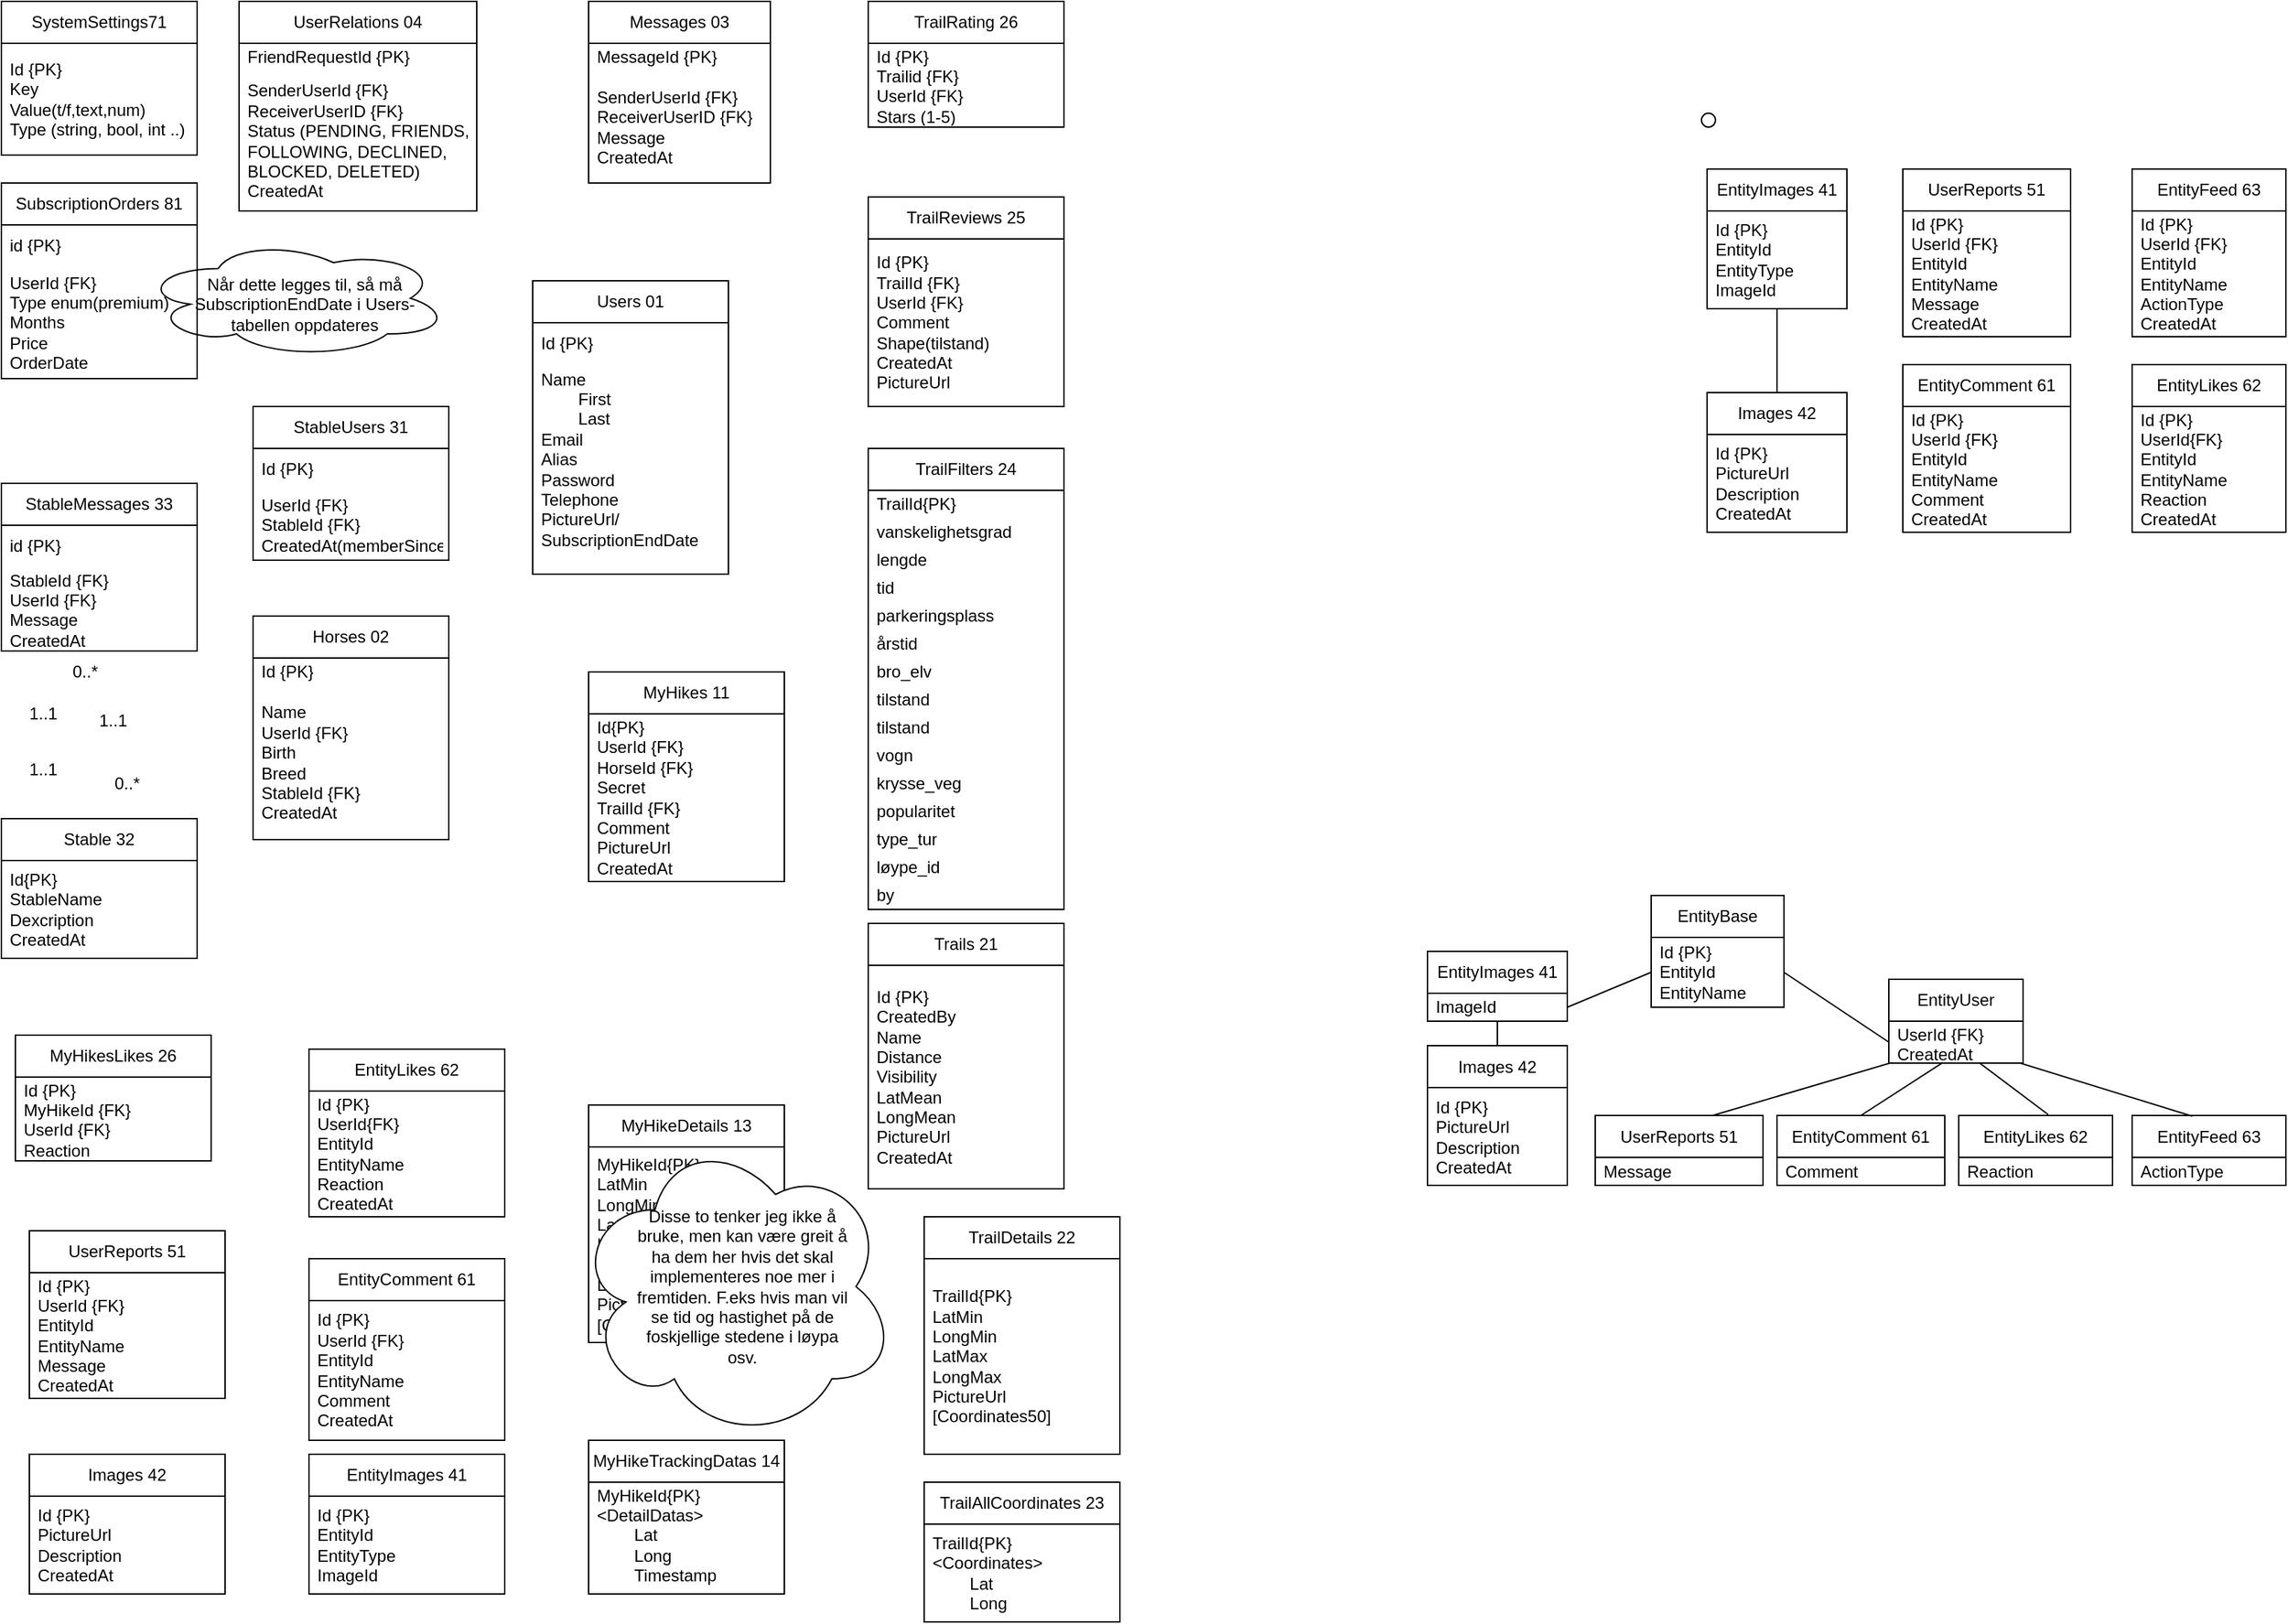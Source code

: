 <mxfile version="26.0.16">
  <diagram name="Page-1" id="IOWVgG1AvCVQDRDtN9gQ">
    <mxGraphModel dx="1434" dy="746" grid="1" gridSize="10" guides="1" tooltips="1" connect="1" arrows="1" fold="1" page="1" pageScale="1" pageWidth="827" pageHeight="1169" math="0" shadow="0">
      <root>
        <mxCell id="0" />
        <mxCell id="1" parent="0" />
        <mxCell id="gPTDMWWFhpVJp35PD3i--1" value="Users 01" style="swimlane;fontStyle=0;childLayout=stackLayout;horizontal=1;startSize=30;horizontalStack=0;resizeParent=1;resizeParentMax=0;resizeLast=0;collapsible=1;marginBottom=0;whiteSpace=wrap;html=1;" parent="1" vertex="1">
          <mxGeometry x="400" y="200" width="140" height="210" as="geometry">
            <mxRectangle x="340" y="230" width="80" height="30" as="alternateBounds" />
          </mxGeometry>
        </mxCell>
        <mxCell id="gPTDMWWFhpVJp35PD3i--2" value="Id {PK}" style="text;strokeColor=none;fillColor=none;align=left;verticalAlign=middle;spacingLeft=4;spacingRight=4;overflow=hidden;points=[[0,0.5],[1,0.5]];portConstraint=eastwest;rotatable=0;whiteSpace=wrap;html=1;" parent="gPTDMWWFhpVJp35PD3i--1" vertex="1">
          <mxGeometry y="30" width="140" height="30" as="geometry" />
        </mxCell>
        <mxCell id="gPTDMWWFhpVJp35PD3i--3" value="Name&amp;nbsp;&lt;div&gt;&lt;span style=&quot;white-space: pre;&quot;&gt;&#x9;&lt;/span&gt;First&lt;br&gt;&lt;/div&gt;&lt;div&gt;&lt;span style=&quot;white-space: pre;&quot;&gt;&#x9;&lt;/span&gt;Last&lt;/div&gt;&lt;div&gt;&lt;span style=&quot;background-color: transparent; color: light-dark(rgb(0, 0, 0), rgb(255, 255, 255));&quot;&gt;Email&lt;/span&gt;&lt;/div&gt;&lt;div&gt;&lt;span style=&quot;background-color: transparent; color: light-dark(rgb(0, 0, 0), rgb(255, 255, 255));&quot;&gt;Alias&lt;/span&gt;&lt;/div&gt;&lt;div&gt;Password&lt;br&gt;&lt;div&gt;Telephone&lt;/div&gt;&lt;div&gt;&lt;span style=&quot;background-color: transparent; color: light-dark(rgb(0, 0, 0), rgb(255, 255, 255));&quot;&gt;PictureUrl/&lt;/span&gt;&lt;/div&gt;&lt;div&gt;SubscriptionEndDate&lt;/div&gt;&lt;/div&gt;&lt;div&gt;&lt;br&gt;&lt;/div&gt;" style="text;strokeColor=none;fillColor=none;align=left;verticalAlign=middle;spacingLeft=4;spacingRight=4;overflow=hidden;points=[[0,0.5],[1,0.5]];portConstraint=eastwest;rotatable=0;whiteSpace=wrap;html=1;" parent="gPTDMWWFhpVJp35PD3i--1" vertex="1">
          <mxGeometry y="60" width="140" height="150" as="geometry" />
        </mxCell>
        <mxCell id="gPTDMWWFhpVJp35PD3i--15" value="Trails 21" style="swimlane;fontStyle=0;childLayout=stackLayout;horizontal=1;startSize=30;horizontalStack=0;resizeParent=1;resizeParentMax=0;resizeLast=0;collapsible=1;marginBottom=0;whiteSpace=wrap;html=1;" parent="1" vertex="1">
          <mxGeometry x="640" y="660" width="140" height="190" as="geometry">
            <mxRectangle x="340" y="230" width="80" height="30" as="alternateBounds" />
          </mxGeometry>
        </mxCell>
        <mxCell id="gPTDMWWFhpVJp35PD3i--16" value="Id {PK}&lt;div&gt;CreatedBy&lt;br&gt;&lt;div&gt;Name&lt;/div&gt;&lt;div&gt;Distance&lt;/div&gt;&lt;div&gt;Visibility&lt;/div&gt;&lt;div&gt;LatMean&lt;/div&gt;&lt;div&gt;LongMean&lt;/div&gt;&lt;div&gt;PictureUrl&lt;/div&gt;&lt;div&gt;&lt;span style=&quot;background-color: transparent; color: light-dark(rgb(0, 0, 0), rgb(255, 255, 255));&quot;&gt;CreatedAt&lt;/span&gt;&lt;/div&gt;&lt;/div&gt;" style="text;strokeColor=none;fillColor=none;align=left;verticalAlign=middle;spacingLeft=4;spacingRight=4;overflow=hidden;points=[[0,0.5],[1,0.5]];portConstraint=eastwest;rotatable=0;whiteSpace=wrap;html=1;" parent="gPTDMWWFhpVJp35PD3i--15" vertex="1">
          <mxGeometry y="30" width="140" height="160" as="geometry" />
        </mxCell>
        <mxCell id="gPTDMWWFhpVJp35PD3i--19" value="Horses 02" style="swimlane;fontStyle=0;childLayout=stackLayout;horizontal=1;startSize=30;horizontalStack=0;resizeParent=1;resizeParentMax=0;resizeLast=0;collapsible=1;marginBottom=0;whiteSpace=wrap;html=1;" parent="1" vertex="1">
          <mxGeometry x="200" y="440" width="140" height="160" as="geometry">
            <mxRectangle x="340" y="230" width="80" height="30" as="alternateBounds" />
          </mxGeometry>
        </mxCell>
        <mxCell id="gPTDMWWFhpVJp35PD3i--20" value="Id {PK}" style="text;strokeColor=none;fillColor=none;align=left;verticalAlign=middle;spacingLeft=4;spacingRight=4;overflow=hidden;points=[[0,0.5],[1,0.5]];portConstraint=eastwest;rotatable=0;whiteSpace=wrap;html=1;" parent="gPTDMWWFhpVJp35PD3i--19" vertex="1">
          <mxGeometry y="30" width="140" height="20" as="geometry" />
        </mxCell>
        <mxCell id="gPTDMWWFhpVJp35PD3i--21" value="Name&lt;div&gt;UserId {FK}&lt;/div&gt;&lt;div&gt;Birth&lt;/div&gt;&lt;div&gt;Breed&lt;/div&gt;&lt;div&gt;StableId {FK}&lt;/div&gt;&lt;div&gt;&lt;span style=&quot;background-color: transparent; color: light-dark(rgb(0, 0, 0), rgb(255, 255, 255));&quot;&gt;CreatedAt&lt;/span&gt;&lt;/div&gt;" style="text;strokeColor=none;fillColor=none;align=left;verticalAlign=middle;spacingLeft=4;spacingRight=4;overflow=hidden;points=[[0,0.5],[1,0.5]];portConstraint=eastwest;rotatable=0;whiteSpace=wrap;html=1;" parent="gPTDMWWFhpVJp35PD3i--19" vertex="1">
          <mxGeometry y="50" width="140" height="110" as="geometry" />
        </mxCell>
        <mxCell id="gPTDMWWFhpVJp35PD3i--23" value="MyHikes 11" style="swimlane;fontStyle=0;childLayout=stackLayout;horizontal=1;startSize=30;horizontalStack=0;resizeParent=1;resizeParentMax=0;resizeLast=0;collapsible=1;marginBottom=0;whiteSpace=wrap;html=1;" parent="1" vertex="1">
          <mxGeometry x="440" y="480" width="140" height="150" as="geometry">
            <mxRectangle x="340" y="230" width="80" height="30" as="alternateBounds" />
          </mxGeometry>
        </mxCell>
        <mxCell id="gPTDMWWFhpVJp35PD3i--24" value="Id{PK}&lt;div&gt;&lt;span style=&quot;background-color: transparent; color: light-dark(rgb(0, 0, 0), rgb(255, 255, 255));&quot;&gt;UserId&lt;/span&gt;&lt;span style=&quot;background-color: transparent; color: light-dark(rgb(0, 0, 0), rgb(255, 255, 255));&quot;&gt;&amp;nbsp;{FK}&lt;/span&gt;&lt;/div&gt;&lt;div&gt;&lt;div&gt;&lt;div&gt;&lt;span style=&quot;background-color: transparent; color: light-dark(rgb(0, 0, 0), rgb(255, 255, 255));&quot;&gt;HorseId {FK}&lt;/span&gt;&lt;/div&gt;&lt;div&gt;Secret&lt;/div&gt;&lt;/div&gt;&lt;div&gt;TrailId {FK}&lt;/div&gt;&lt;/div&gt;&lt;div&gt;Comment&lt;/div&gt;&lt;div&gt;PictureUrl&lt;/div&gt;&lt;div&gt;CreatedAt&lt;/div&gt;" style="text;strokeColor=none;fillColor=none;align=left;verticalAlign=middle;spacingLeft=4;spacingRight=4;overflow=hidden;points=[[0,0.5],[1,0.5]];portConstraint=eastwest;rotatable=0;whiteSpace=wrap;html=1;" parent="gPTDMWWFhpVJp35PD3i--23" vertex="1">
          <mxGeometry y="30" width="140" height="120" as="geometry" />
        </mxCell>
        <mxCell id="gPTDMWWFhpVJp35PD3i--27" value="MyHikeDetails 13" style="swimlane;fontStyle=0;childLayout=stackLayout;horizontal=1;startSize=30;horizontalStack=0;resizeParent=1;resizeParentMax=0;resizeLast=0;collapsible=1;marginBottom=0;whiteSpace=wrap;html=1;" parent="1" vertex="1">
          <mxGeometry x="440" y="790" width="140" height="170" as="geometry">
            <mxRectangle x="340" y="230" width="80" height="30" as="alternateBounds" />
          </mxGeometry>
        </mxCell>
        <mxCell id="gPTDMWWFhpVJp35PD3i--28" value="MyHikeId{PK}&lt;div&gt;&lt;div&gt;&lt;span style=&quot;background-color: transparent; color: light-dark(rgb(0, 0, 0), rgb(255, 255, 255));&quot;&gt;LatMin&lt;/span&gt;&lt;/div&gt;&lt;div&gt;LongMin&lt;/div&gt;&lt;div&gt;LatMax&lt;/div&gt;&lt;div&gt;LongMax&lt;/div&gt;&lt;div&gt;LatMean&lt;/div&gt;&lt;div&gt;LongMean&lt;/div&gt;&lt;div&gt;PictureUrl&lt;/div&gt;&lt;/div&gt;&lt;div&gt;&lt;span style=&quot;background-color: transparent; color: light-dark(rgb(0, 0, 0), rgb(255, 255, 255));&quot;&gt;[Coordinates50]&lt;/span&gt;&lt;/div&gt;" style="text;strokeColor=none;fillColor=none;align=left;verticalAlign=middle;spacingLeft=4;spacingRight=4;overflow=hidden;points=[[0,0.5],[1,0.5]];portConstraint=eastwest;rotatable=0;whiteSpace=wrap;html=1;" parent="gPTDMWWFhpVJp35PD3i--27" vertex="1">
          <mxGeometry y="30" width="140" height="140" as="geometry" />
        </mxCell>
        <mxCell id="gPTDMWWFhpVJp35PD3i--32" value="TrailFilters 24" style="swimlane;fontStyle=0;childLayout=stackLayout;horizontal=1;startSize=30;horizontalStack=0;resizeParent=1;resizeParentMax=0;resizeLast=0;collapsible=1;marginBottom=0;whiteSpace=wrap;html=1;" parent="1" vertex="1">
          <mxGeometry x="640" y="320" width="140" height="330" as="geometry">
            <mxRectangle x="340" y="230" width="80" height="30" as="alternateBounds" />
          </mxGeometry>
        </mxCell>
        <mxCell id="gPTDMWWFhpVJp35PD3i--33" value="TrailId{PK}" style="text;strokeColor=none;fillColor=none;align=left;verticalAlign=middle;spacingLeft=4;spacingRight=4;overflow=hidden;points=[[0,0.5],[1,0.5]];portConstraint=eastwest;rotatable=0;whiteSpace=wrap;html=1;" parent="gPTDMWWFhpVJp35PD3i--32" vertex="1">
          <mxGeometry y="30" width="140" height="20" as="geometry" />
        </mxCell>
        <mxCell id="gPTDMWWFhpVJp35PD3i--34" value="&lt;div&gt;vanskelighetsgrad&lt;/div&gt;" style="text;strokeColor=none;fillColor=none;align=left;verticalAlign=middle;spacingLeft=4;spacingRight=4;overflow=hidden;points=[[0,0.5],[1,0.5]];portConstraint=eastwest;rotatable=0;whiteSpace=wrap;html=1;" parent="gPTDMWWFhpVJp35PD3i--32" vertex="1">
          <mxGeometry y="50" width="140" height="20" as="geometry" />
        </mxCell>
        <mxCell id="gPTDMWWFhpVJp35PD3i--35" value="lengde" style="text;strokeColor=none;fillColor=none;align=left;verticalAlign=middle;spacingLeft=4;spacingRight=4;overflow=hidden;points=[[0,0.5],[1,0.5]];portConstraint=eastwest;rotatable=0;whiteSpace=wrap;html=1;" parent="gPTDMWWFhpVJp35PD3i--32" vertex="1">
          <mxGeometry y="70" width="140" height="20" as="geometry" />
        </mxCell>
        <mxCell id="gPTDMWWFhpVJp35PD3i--36" value="tid" style="text;strokeColor=none;fillColor=none;align=left;verticalAlign=middle;spacingLeft=4;spacingRight=4;overflow=hidden;points=[[0,0.5],[1,0.5]];portConstraint=eastwest;rotatable=0;whiteSpace=wrap;html=1;spacing=2;" parent="gPTDMWWFhpVJp35PD3i--32" vertex="1">
          <mxGeometry y="90" width="140" height="20" as="geometry" />
        </mxCell>
        <mxCell id="gPTDMWWFhpVJp35PD3i--38" value="parkeringsplass" style="text;strokeColor=none;fillColor=none;align=left;verticalAlign=middle;spacingLeft=4;spacingRight=4;overflow=hidden;points=[[0,0.5],[1,0.5]];portConstraint=eastwest;rotatable=0;whiteSpace=wrap;html=1;" parent="gPTDMWWFhpVJp35PD3i--32" vertex="1">
          <mxGeometry y="110" width="140" height="20" as="geometry" />
        </mxCell>
        <mxCell id="gPTDMWWFhpVJp35PD3i--37" value="årstid" style="text;strokeColor=none;fillColor=none;align=left;verticalAlign=middle;spacingLeft=4;spacingRight=4;overflow=hidden;points=[[0,0.5],[1,0.5]];portConstraint=eastwest;rotatable=0;whiteSpace=wrap;html=1;" parent="gPTDMWWFhpVJp35PD3i--32" vertex="1">
          <mxGeometry y="130" width="140" height="20" as="geometry" />
        </mxCell>
        <mxCell id="gPTDMWWFhpVJp35PD3i--39" value="bro_elv" style="text;strokeColor=none;fillColor=none;align=left;verticalAlign=middle;spacingLeft=4;spacingRight=4;overflow=hidden;points=[[0,0.5],[1,0.5]];portConstraint=eastwest;rotatable=0;whiteSpace=wrap;html=1;" parent="gPTDMWWFhpVJp35PD3i--32" vertex="1">
          <mxGeometry y="150" width="140" height="20" as="geometry" />
        </mxCell>
        <mxCell id="gPTDMWWFhpVJp35PD3i--41" value="tilstand" style="text;strokeColor=none;fillColor=none;align=left;verticalAlign=middle;spacingLeft=4;spacingRight=4;overflow=hidden;points=[[0,0.5],[1,0.5]];portConstraint=eastwest;rotatable=0;whiteSpace=wrap;html=1;" parent="gPTDMWWFhpVJp35PD3i--32" vertex="1">
          <mxGeometry y="170" width="140" height="20" as="geometry" />
        </mxCell>
        <mxCell id="hElZWvbF5yVbftuVCg__-20" value="tilstand" style="text;strokeColor=none;fillColor=none;align=left;verticalAlign=middle;spacingLeft=4;spacingRight=4;overflow=hidden;points=[[0,0.5],[1,0.5]];portConstraint=eastwest;rotatable=0;whiteSpace=wrap;html=1;" parent="gPTDMWWFhpVJp35PD3i--32" vertex="1">
          <mxGeometry y="190" width="140" height="20" as="geometry" />
        </mxCell>
        <mxCell id="gPTDMWWFhpVJp35PD3i--40" value="vogn" style="text;strokeColor=none;fillColor=none;align=left;verticalAlign=middle;spacingLeft=4;spacingRight=4;overflow=hidden;points=[[0,0.5],[1,0.5]];portConstraint=eastwest;rotatable=0;whiteSpace=wrap;html=1;" parent="gPTDMWWFhpVJp35PD3i--32" vertex="1">
          <mxGeometry y="210" width="140" height="20" as="geometry" />
        </mxCell>
        <mxCell id="gPTDMWWFhpVJp35PD3i--42" value="krysse_veg" style="text;strokeColor=none;fillColor=none;align=left;verticalAlign=middle;spacingLeft=4;spacingRight=4;overflow=hidden;points=[[0,0.5],[1,0.5]];portConstraint=eastwest;rotatable=0;whiteSpace=wrap;html=1;" parent="gPTDMWWFhpVJp35PD3i--32" vertex="1">
          <mxGeometry y="230" width="140" height="20" as="geometry" />
        </mxCell>
        <mxCell id="gPTDMWWFhpVJp35PD3i--43" value="popularitet" style="text;strokeColor=none;fillColor=none;align=left;verticalAlign=middle;spacingLeft=4;spacingRight=4;overflow=hidden;points=[[0,0.5],[1,0.5]];portConstraint=eastwest;rotatable=0;whiteSpace=wrap;html=1;" parent="gPTDMWWFhpVJp35PD3i--32" vertex="1">
          <mxGeometry y="250" width="140" height="20" as="geometry" />
        </mxCell>
        <mxCell id="gPTDMWWFhpVJp35PD3i--44" value="type_tur" style="text;strokeColor=none;fillColor=none;align=left;verticalAlign=middle;spacingLeft=4;spacingRight=4;overflow=hidden;points=[[0,0.5],[1,0.5]];portConstraint=eastwest;rotatable=0;whiteSpace=wrap;html=1;" parent="gPTDMWWFhpVJp35PD3i--32" vertex="1">
          <mxGeometry y="270" width="140" height="20" as="geometry" />
        </mxCell>
        <mxCell id="gPTDMWWFhpVJp35PD3i--45" value="løype_id" style="text;strokeColor=none;fillColor=none;align=left;verticalAlign=middle;spacingLeft=4;spacingRight=4;overflow=hidden;points=[[0,0.5],[1,0.5]];portConstraint=eastwest;rotatable=0;whiteSpace=wrap;html=1;" parent="gPTDMWWFhpVJp35PD3i--32" vertex="1">
          <mxGeometry y="290" width="140" height="20" as="geometry" />
        </mxCell>
        <mxCell id="Cq1243xVbdInXSoNI2YS-1" value="by" style="text;strokeColor=none;fillColor=none;align=left;verticalAlign=middle;spacingLeft=4;spacingRight=4;overflow=hidden;points=[[0,0.5],[1,0.5]];portConstraint=eastwest;rotatable=0;whiteSpace=wrap;html=1;" parent="gPTDMWWFhpVJp35PD3i--32" vertex="1">
          <mxGeometry y="310" width="140" height="20" as="geometry" />
        </mxCell>
        <mxCell id="gPTDMWWFhpVJp35PD3i--46" value="TrailReviews 25" style="swimlane;fontStyle=0;childLayout=stackLayout;horizontal=1;startSize=30;horizontalStack=0;resizeParent=1;resizeParentMax=0;resizeLast=0;collapsible=1;marginBottom=0;whiteSpace=wrap;html=1;" parent="1" vertex="1">
          <mxGeometry x="640" y="140" width="140" height="150" as="geometry">
            <mxRectangle x="340" y="230" width="80" height="30" as="alternateBounds" />
          </mxGeometry>
        </mxCell>
        <mxCell id="gPTDMWWFhpVJp35PD3i--47" value="Id {PK}&lt;div&gt;TrailId {FK}&lt;/div&gt;&lt;div&gt;UserId {FK}&lt;/div&gt;&lt;div&gt;Comment&lt;/div&gt;&lt;div&gt;Shape(tilstand)&lt;/div&gt;&lt;div&gt;CreatedAt&lt;/div&gt;&lt;div&gt;PictureUrl&lt;/div&gt;" style="text;strokeColor=none;fillColor=none;align=left;verticalAlign=middle;spacingLeft=4;spacingRight=4;overflow=hidden;points=[[0,0.5],[1,0.5]];portConstraint=eastwest;rotatable=0;whiteSpace=wrap;html=1;" parent="gPTDMWWFhpVJp35PD3i--46" vertex="1">
          <mxGeometry y="30" width="140" height="120" as="geometry" />
        </mxCell>
        <mxCell id="gPTDMWWFhpVJp35PD3i--63" value="1..1" style="text;html=1;align=center;verticalAlign=middle;whiteSpace=wrap;rounded=0;" parent="1" vertex="1">
          <mxGeometry x="70" y="505" width="60" height="20" as="geometry" />
        </mxCell>
        <mxCell id="gPTDMWWFhpVJp35PD3i--69" value="0..*" style="text;html=1;align=center;verticalAlign=middle;whiteSpace=wrap;rounded=0;" parent="1" vertex="1">
          <mxGeometry x="80" y="545" width="60" height="30" as="geometry" />
        </mxCell>
        <mxCell id="gPTDMWWFhpVJp35PD3i--78" value="1..1" style="text;html=1;align=center;verticalAlign=middle;whiteSpace=wrap;rounded=0;" parent="1" vertex="1">
          <mxGeometry x="20" y="495" width="60" height="30" as="geometry" />
        </mxCell>
        <mxCell id="gPTDMWWFhpVJp35PD3i--79" value="1..1" style="text;html=1;align=center;verticalAlign=middle;whiteSpace=wrap;rounded=0;" parent="1" vertex="1">
          <mxGeometry x="20" y="535" width="60" height="30" as="geometry" />
        </mxCell>
        <mxCell id="gPTDMWWFhpVJp35PD3i--81" value="0..*" style="text;html=1;align=center;verticalAlign=middle;whiteSpace=wrap;rounded=0;" parent="1" vertex="1">
          <mxGeometry x="50" y="465" width="60" height="30" as="geometry" />
        </mxCell>
        <mxCell id="94qGl3aJbvrJpXkV-3vT-4" value="Messages 03" style="swimlane;fontStyle=0;childLayout=stackLayout;horizontal=1;startSize=30;horizontalStack=0;resizeParent=1;resizeParentMax=0;resizeLast=0;collapsible=1;marginBottom=0;whiteSpace=wrap;html=1;" parent="1" vertex="1">
          <mxGeometry x="440" width="130" height="130" as="geometry">
            <mxRectangle x="340" y="230" width="80" height="30" as="alternateBounds" />
          </mxGeometry>
        </mxCell>
        <mxCell id="94qGl3aJbvrJpXkV-3vT-5" value="MessageId {PK}" style="text;strokeColor=none;fillColor=none;align=left;verticalAlign=middle;spacingLeft=4;spacingRight=4;overflow=hidden;points=[[0,0.5],[1,0.5]];portConstraint=eastwest;rotatable=0;whiteSpace=wrap;html=1;" parent="94qGl3aJbvrJpXkV-3vT-4" vertex="1">
          <mxGeometry y="30" width="130" height="20" as="geometry" />
        </mxCell>
        <mxCell id="94qGl3aJbvrJpXkV-3vT-6" value="SenderUserId {FK}&lt;div&gt;ReceiverUserID {FK}&lt;/div&gt;&lt;div&gt;Message&lt;/div&gt;&lt;div&gt;&lt;span style=&quot;background-color: transparent; color: light-dark(rgb(0, 0, 0), rgb(255, 255, 255));&quot;&gt;CreatedAt&lt;/span&gt;&lt;/div&gt;" style="text;strokeColor=none;fillColor=none;align=left;verticalAlign=middle;spacingLeft=4;spacingRight=4;overflow=hidden;points=[[0,0.5],[1,0.5]];portConstraint=eastwest;rotatable=0;whiteSpace=wrap;html=1;" parent="94qGl3aJbvrJpXkV-3vT-4" vertex="1">
          <mxGeometry y="50" width="130" height="80" as="geometry" />
        </mxCell>
        <mxCell id="94qGl3aJbvrJpXkV-3vT-9" value="UserRelations 04" style="swimlane;fontStyle=0;childLayout=stackLayout;horizontal=1;startSize=30;horizontalStack=0;resizeParent=1;resizeParentMax=0;resizeLast=0;collapsible=1;marginBottom=0;whiteSpace=wrap;html=1;" parent="1" vertex="1">
          <mxGeometry x="190" width="170" height="150" as="geometry">
            <mxRectangle x="340" y="230" width="80" height="30" as="alternateBounds" />
          </mxGeometry>
        </mxCell>
        <mxCell id="94qGl3aJbvrJpXkV-3vT-10" value="FriendRequestId {PK}" style="text;strokeColor=none;fillColor=none;align=left;verticalAlign=middle;spacingLeft=4;spacingRight=4;overflow=hidden;points=[[0,0.5],[1,0.5]];portConstraint=eastwest;rotatable=0;whiteSpace=wrap;html=1;" parent="94qGl3aJbvrJpXkV-3vT-9" vertex="1">
          <mxGeometry y="30" width="170" height="20" as="geometry" />
        </mxCell>
        <mxCell id="94qGl3aJbvrJpXkV-3vT-11" value="SenderUserId {FK}&lt;div&gt;ReceiverUserID {FK}&lt;/div&gt;&lt;div&gt;Status (PENDING, FRIENDS, FOLLOWING, DECLINED, BLOCKED, DELETED)&lt;/div&gt;&lt;div&gt;CreatedAt&lt;/div&gt;" style="text;strokeColor=none;fillColor=none;align=left;verticalAlign=middle;spacingLeft=4;spacingRight=4;overflow=hidden;points=[[0,0.5],[1,0.5]];portConstraint=eastwest;rotatable=0;whiteSpace=wrap;html=1;" parent="94qGl3aJbvrJpXkV-3vT-9" vertex="1">
          <mxGeometry y="50" width="170" height="100" as="geometry" />
        </mxCell>
        <mxCell id="94qGl3aJbvrJpXkV-3vT-22" value="StableUsers 31" style="swimlane;fontStyle=0;childLayout=stackLayout;horizontal=1;startSize=30;horizontalStack=0;resizeParent=1;resizeParentMax=0;resizeLast=0;collapsible=1;marginBottom=0;whiteSpace=wrap;html=1;" parent="1" vertex="1">
          <mxGeometry x="200" y="290" width="140" height="110" as="geometry">
            <mxRectangle x="340" y="230" width="80" height="30" as="alternateBounds" />
          </mxGeometry>
        </mxCell>
        <mxCell id="94qGl3aJbvrJpXkV-3vT-23" value="Id {PK}" style="text;strokeColor=none;fillColor=none;align=left;verticalAlign=middle;spacingLeft=4;spacingRight=4;overflow=hidden;points=[[0,0.5],[1,0.5]];portConstraint=eastwest;rotatable=0;whiteSpace=wrap;html=1;" parent="94qGl3aJbvrJpXkV-3vT-22" vertex="1">
          <mxGeometry y="30" width="140" height="30" as="geometry" />
        </mxCell>
        <mxCell id="94qGl3aJbvrJpXkV-3vT-24" value="&lt;div&gt;UserId {FK}&lt;/div&gt;&lt;div&gt;StableId {FK}&lt;/div&gt;&lt;div&gt;CreatedAt(memberSince&lt;/div&gt;" style="text;strokeColor=none;fillColor=none;align=left;verticalAlign=middle;spacingLeft=4;spacingRight=4;overflow=hidden;points=[[0,0.5],[1,0.5]];portConstraint=eastwest;rotatable=0;whiteSpace=wrap;html=1;" parent="94qGl3aJbvrJpXkV-3vT-22" vertex="1">
          <mxGeometry y="60" width="140" height="50" as="geometry" />
        </mxCell>
        <mxCell id="94qGl3aJbvrJpXkV-3vT-25" value="Stable 32" style="swimlane;fontStyle=0;childLayout=stackLayout;horizontal=1;startSize=30;horizontalStack=0;resizeParent=1;resizeParentMax=0;resizeLast=0;collapsible=1;marginBottom=0;whiteSpace=wrap;html=1;" parent="1" vertex="1">
          <mxGeometry x="20" y="585" width="140" height="100" as="geometry">
            <mxRectangle x="340" y="230" width="80" height="30" as="alternateBounds" />
          </mxGeometry>
        </mxCell>
        <mxCell id="94qGl3aJbvrJpXkV-3vT-26" value="Id{PK}&lt;div&gt;StableName&lt;/div&gt;&lt;div&gt;Dexcription&lt;br&gt;&lt;div&gt;CreatedAt&lt;/div&gt;&lt;/div&gt;" style="text;strokeColor=none;fillColor=none;align=left;verticalAlign=middle;spacingLeft=4;spacingRight=4;overflow=hidden;points=[[0,0.5],[1,0.5]];portConstraint=eastwest;rotatable=0;whiteSpace=wrap;html=1;" parent="94qGl3aJbvrJpXkV-3vT-25" vertex="1">
          <mxGeometry y="30" width="140" height="70" as="geometry" />
        </mxCell>
        <mxCell id="94qGl3aJbvrJpXkV-3vT-28" value="StableMessages 33" style="swimlane;fontStyle=0;childLayout=stackLayout;horizontal=1;startSize=30;horizontalStack=0;resizeParent=1;resizeParentMax=0;resizeLast=0;collapsible=1;marginBottom=0;whiteSpace=wrap;html=1;" parent="1" vertex="1">
          <mxGeometry x="20" y="345" width="140" height="120" as="geometry">
            <mxRectangle x="340" y="230" width="80" height="30" as="alternateBounds" />
          </mxGeometry>
        </mxCell>
        <mxCell id="94qGl3aJbvrJpXkV-3vT-29" value="id {PK}" style="text;strokeColor=none;fillColor=none;align=left;verticalAlign=middle;spacingLeft=4;spacingRight=4;overflow=hidden;points=[[0,0.5],[1,0.5]];portConstraint=eastwest;rotatable=0;whiteSpace=wrap;html=1;" parent="94qGl3aJbvrJpXkV-3vT-28" vertex="1">
          <mxGeometry y="30" width="140" height="30" as="geometry" />
        </mxCell>
        <mxCell id="94qGl3aJbvrJpXkV-3vT-30" value="StableId {FK}&lt;div&gt;UserId {FK}&lt;div&gt;Message&lt;/div&gt;&lt;div&gt;CreatedAt&lt;/div&gt;&lt;/div&gt;" style="text;strokeColor=none;fillColor=none;align=left;verticalAlign=middle;spacingLeft=4;spacingRight=4;overflow=hidden;points=[[0,0.5],[1,0.5]];portConstraint=eastwest;rotatable=0;whiteSpace=wrap;html=1;" parent="94qGl3aJbvrJpXkV-3vT-28" vertex="1">
          <mxGeometry y="60" width="140" height="60" as="geometry" />
        </mxCell>
        <mxCell id="fNIAOVJN_iBSwc1ofUwP-1" value="&lt;div&gt;Når dette legges til, så må SubscriptionEndDate i Users-tabellen oppdateres&lt;/div&gt;" style="ellipse;shape=cloud;whiteSpace=wrap;html=1;spacingTop=9;spacingLeft=30;spacingRight=16;" parent="1" vertex="1">
          <mxGeometry x="120" y="170" width="220" height="85" as="geometry" />
        </mxCell>
        <mxCell id="fNIAOVJN_iBSwc1ofUwP-5" value="TrailDetails 22" style="swimlane;fontStyle=0;childLayout=stackLayout;horizontal=1;startSize=30;horizontalStack=0;resizeParent=1;resizeParentMax=0;resizeLast=0;collapsible=1;marginBottom=0;whiteSpace=wrap;html=1;" parent="1" vertex="1">
          <mxGeometry x="680" y="870" width="140" height="170" as="geometry">
            <mxRectangle x="340" y="230" width="80" height="30" as="alternateBounds" />
          </mxGeometry>
        </mxCell>
        <mxCell id="fNIAOVJN_iBSwc1ofUwP-6" value="TrailId{PK}&lt;div&gt;&lt;div&gt;&lt;span style=&quot;background-color: transparent; color: light-dark(rgb(0, 0, 0), rgb(255, 255, 255));&quot;&gt;LatMin&lt;/span&gt;&lt;/div&gt;&lt;div&gt;LongMin&lt;/div&gt;&lt;div&gt;LatMax&lt;/div&gt;&lt;div&gt;LongMax&lt;/div&gt;&lt;div&gt;&lt;span style=&quot;background-color: transparent; color: light-dark(rgb(0, 0, 0), rgb(255, 255, 255));&quot;&gt;PictureUrl&lt;/span&gt;&lt;/div&gt;&lt;/div&gt;&lt;div&gt;&lt;div&gt;&lt;span style=&quot;background-color: transparent; color: light-dark(rgb(0, 0, 0), rgb(255, 255, 255));&quot;&gt;[Coordinates50]&lt;/span&gt;&lt;/div&gt;&lt;/div&gt;" style="text;strokeColor=none;fillColor=none;align=left;verticalAlign=middle;spacingLeft=4;spacingRight=4;overflow=hidden;points=[[0,0.5],[1,0.5]];portConstraint=eastwest;rotatable=0;whiteSpace=wrap;html=1;" parent="fNIAOVJN_iBSwc1ofUwP-5" vertex="1">
          <mxGeometry y="30" width="140" height="140" as="geometry" />
        </mxCell>
        <mxCell id="fNIAOVJN_iBSwc1ofUwP-8" value="TrailAllCoordinates 23" style="swimlane;fontStyle=0;childLayout=stackLayout;horizontal=1;startSize=30;horizontalStack=0;resizeParent=1;resizeParentMax=0;resizeLast=0;collapsible=1;marginBottom=0;whiteSpace=wrap;html=1;" parent="1" vertex="1">
          <mxGeometry x="680" y="1060" width="140" height="100" as="geometry">
            <mxRectangle x="340" y="230" width="80" height="30" as="alternateBounds" />
          </mxGeometry>
        </mxCell>
        <mxCell id="fNIAOVJN_iBSwc1ofUwP-9" value="TrailId{PK}&lt;div&gt;&amp;lt;Coordinates&amp;gt;&lt;/div&gt;&lt;div&gt;&lt;span style=&quot;white-space: pre;&quot;&gt;&#x9;&lt;/span&gt;Lat&lt;/div&gt;&lt;div&gt;&lt;span style=&quot;white-space: pre;&quot;&gt;&#x9;&lt;/span&gt;Long&lt;/div&gt;" style="text;strokeColor=none;fillColor=none;align=left;verticalAlign=middle;spacingLeft=4;spacingRight=4;overflow=hidden;points=[[0,0.5],[1,0.5]];portConstraint=eastwest;rotatable=0;whiteSpace=wrap;html=1;" parent="fNIAOVJN_iBSwc1ofUwP-8" vertex="1">
          <mxGeometry y="30" width="140" height="70" as="geometry" />
        </mxCell>
        <mxCell id="fNIAOVJN_iBSwc1ofUwP-10" value="MyHikeTrackingDatas 14" style="swimlane;fontStyle=0;childLayout=stackLayout;horizontal=1;startSize=30;horizontalStack=0;resizeParent=1;resizeParentMax=0;resizeLast=0;collapsible=1;marginBottom=0;whiteSpace=wrap;html=1;" parent="1" vertex="1">
          <mxGeometry x="440" y="1030" width="140" height="110" as="geometry">
            <mxRectangle x="340" y="230" width="80" height="30" as="alternateBounds" />
          </mxGeometry>
        </mxCell>
        <mxCell id="fNIAOVJN_iBSwc1ofUwP-11" value="MyHikeId{PK}&lt;div&gt;&amp;lt;DetailDatas&amp;gt;&lt;/div&gt;&lt;div&gt;&lt;span style=&quot;white-space: pre;&quot;&gt;&#x9;&lt;/span&gt;Lat&lt;/div&gt;&lt;div&gt;&lt;span style=&quot;white-space: pre;&quot;&gt;&#x9;&lt;/span&gt;Long&lt;/div&gt;&lt;div&gt;&lt;span style=&quot;white-space: pre;&quot;&gt;&#x9;&lt;/span&gt;Timestamp&lt;/div&gt;&lt;div&gt;&lt;br&gt;&lt;/div&gt;" style="text;strokeColor=none;fillColor=none;align=left;verticalAlign=middle;spacingLeft=4;spacingRight=4;overflow=hidden;points=[[0,0.5],[1,0.5]];portConstraint=eastwest;rotatable=0;whiteSpace=wrap;html=1;" parent="fNIAOVJN_iBSwc1ofUwP-10" vertex="1">
          <mxGeometry y="30" width="140" height="80" as="geometry" />
        </mxCell>
        <mxCell id="fNIAOVJN_iBSwc1ofUwP-15" value="Images 42" style="swimlane;fontStyle=0;childLayout=stackLayout;horizontal=1;startSize=30;horizontalStack=0;resizeParent=1;resizeParentMax=0;resizeLast=0;collapsible=1;marginBottom=0;whiteSpace=wrap;html=1;" parent="1" vertex="1">
          <mxGeometry x="40" y="1040" width="140" height="100" as="geometry">
            <mxRectangle x="340" y="230" width="80" height="30" as="alternateBounds" />
          </mxGeometry>
        </mxCell>
        <mxCell id="fNIAOVJN_iBSwc1ofUwP-16" value="Id {PK}&lt;div&gt;&lt;div&gt;PictureUrl&lt;/div&gt;&lt;div&gt;Description&lt;/div&gt;&lt;div&gt;CreatedAt&lt;/div&gt;&lt;/div&gt;" style="text;strokeColor=none;fillColor=none;align=left;verticalAlign=middle;spacingLeft=4;spacingRight=4;overflow=hidden;points=[[0,0.5],[1,0.5]];portConstraint=eastwest;rotatable=0;whiteSpace=wrap;html=1;" parent="fNIAOVJN_iBSwc1ofUwP-15" vertex="1">
          <mxGeometry y="30" width="140" height="70" as="geometry" />
        </mxCell>
        <mxCell id="1gQ5bbxrZdW89yTNANwc-2" value="TrailRating 26" style="swimlane;fontStyle=0;childLayout=stackLayout;horizontal=1;startSize=30;horizontalStack=0;resizeParent=1;resizeParentMax=0;resizeLast=0;collapsible=1;marginBottom=0;whiteSpace=wrap;html=1;" parent="1" vertex="1">
          <mxGeometry x="640" width="140" height="90" as="geometry">
            <mxRectangle x="340" y="230" width="80" height="30" as="alternateBounds" />
          </mxGeometry>
        </mxCell>
        <mxCell id="1gQ5bbxrZdW89yTNANwc-3" value="&lt;div&gt;Id {PK}&lt;/div&gt;Trailid {FK}&lt;div&gt;UserId {FK}&lt;/div&gt;&lt;div&gt;Stars (1-5)&lt;/div&gt;" style="text;strokeColor=none;fillColor=none;align=left;verticalAlign=middle;spacingLeft=4;spacingRight=4;overflow=hidden;points=[[0,0.5],[1,0.5]];portConstraint=eastwest;rotatable=0;whiteSpace=wrap;html=1;" parent="1gQ5bbxrZdW89yTNANwc-2" vertex="1">
          <mxGeometry y="30" width="140" height="60" as="geometry" />
        </mxCell>
        <mxCell id="1gQ5bbxrZdW89yTNANwc-5" value="Disse to tenker jeg ikke å bruke, men kan være greit å ha dem her hvis det skal implementeres noe mer i fremtiden. F.eks hvis man vil se tid og hastighet på de foskjellige stedene i løypa osv." style="ellipse;shape=cloud;whiteSpace=wrap;html=1;spacingLeft=40;spacingRight=30;" parent="1" vertex="1">
          <mxGeometry x="430" y="810" width="230" height="220" as="geometry" />
        </mxCell>
        <mxCell id="1gQ5bbxrZdW89yTNANwc-6" value="SystemSettings71" style="swimlane;fontStyle=0;childLayout=stackLayout;horizontal=1;startSize=30;horizontalStack=0;resizeParent=1;resizeParentMax=0;resizeLast=0;collapsible=1;marginBottom=0;whiteSpace=wrap;html=1;" parent="1" vertex="1">
          <mxGeometry x="20" width="140" height="110" as="geometry">
            <mxRectangle x="340" y="230" width="80" height="30" as="alternateBounds" />
          </mxGeometry>
        </mxCell>
        <mxCell id="1gQ5bbxrZdW89yTNANwc-7" value="Id {PK}&lt;div&gt;Key&lt;/div&gt;&lt;div&gt;&lt;span style=&quot;background-color: transparent; color: light-dark(rgb(0, 0, 0), rgb(255, 255, 255));&quot;&gt;Value(t/f,text,num)&lt;/span&gt;&lt;/div&gt;&lt;div&gt;&lt;span style=&quot;background-color: transparent; color: light-dark(rgb(0, 0, 0), rgb(255, 255, 255));&quot;&gt;Type (string, bool, int ..)&lt;/span&gt;&lt;/div&gt;" style="text;strokeColor=none;fillColor=none;align=left;verticalAlign=middle;spacingLeft=4;spacingRight=4;overflow=hidden;points=[[0,0.5],[1,0.5]];portConstraint=eastwest;rotatable=0;whiteSpace=wrap;html=1;" parent="1gQ5bbxrZdW89yTNANwc-6" vertex="1">
          <mxGeometry y="30" width="140" height="80" as="geometry" />
        </mxCell>
        <mxCell id="1gQ5bbxrZdW89yTNANwc-10" value="UserReports 51" style="swimlane;fontStyle=0;childLayout=stackLayout;horizontal=1;startSize=30;horizontalStack=0;resizeParent=1;resizeParentMax=0;resizeLast=0;collapsible=1;marginBottom=0;whiteSpace=wrap;html=1;" parent="1" vertex="1">
          <mxGeometry x="40" y="880" width="140" height="120" as="geometry">
            <mxRectangle x="340" y="230" width="80" height="30" as="alternateBounds" />
          </mxGeometry>
        </mxCell>
        <mxCell id="1gQ5bbxrZdW89yTNANwc-11" value="Id {PK}&lt;div&gt;UserId {FK}&lt;br&gt;&lt;div&gt;EntityId&lt;/div&gt;&lt;div&gt;EntityName&lt;/div&gt;&lt;div&gt;Message&lt;/div&gt;&lt;div&gt;CreatedAt&lt;/div&gt;&lt;/div&gt;" style="text;strokeColor=none;fillColor=none;align=left;verticalAlign=middle;spacingLeft=4;spacingRight=4;overflow=hidden;points=[[0,0.5],[1,0.5]];portConstraint=eastwest;rotatable=0;whiteSpace=wrap;html=1;" parent="1gQ5bbxrZdW89yTNANwc-10" vertex="1">
          <mxGeometry y="30" width="140" height="90" as="geometry" />
        </mxCell>
        <mxCell id="1gQ5bbxrZdW89yTNANwc-28" value="EntityImages 41" style="swimlane;fontStyle=0;childLayout=stackLayout;horizontal=1;startSize=30;horizontalStack=0;resizeParent=1;resizeParentMax=0;resizeLast=0;collapsible=1;marginBottom=0;whiteSpace=wrap;html=1;" parent="1" vertex="1">
          <mxGeometry x="240" y="1040" width="140" height="100" as="geometry">
            <mxRectangle x="340" y="230" width="80" height="30" as="alternateBounds" />
          </mxGeometry>
        </mxCell>
        <mxCell id="1gQ5bbxrZdW89yTNANwc-29" value="Id {PK}&lt;div&gt;&lt;div&gt;EntityId&lt;/div&gt;&lt;div&gt;&lt;span style=&quot;background-color: transparent; color: light-dark(rgb(0, 0, 0), rgb(255, 255, 255));&quot;&gt;EntityType&lt;/span&gt;&lt;/div&gt;&lt;/div&gt;&lt;div&gt;&lt;span style=&quot;background-color: transparent; color: light-dark(rgb(0, 0, 0), rgb(255, 255, 255));&quot;&gt;ImageId&lt;/span&gt;&lt;/div&gt;" style="text;strokeColor=none;fillColor=none;align=left;verticalAlign=middle;spacingLeft=4;spacingRight=4;overflow=hidden;points=[[0,0.5],[1,0.5]];portConstraint=eastwest;rotatable=0;whiteSpace=wrap;html=1;" parent="1gQ5bbxrZdW89yTNANwc-28" vertex="1">
          <mxGeometry y="30" width="140" height="70" as="geometry" />
        </mxCell>
        <mxCell id="1gQ5bbxrZdW89yTNANwc-31" value="MyHikesLikes 26" style="swimlane;fontStyle=0;childLayout=stackLayout;horizontal=1;startSize=30;horizontalStack=0;resizeParent=1;resizeParentMax=0;resizeLast=0;collapsible=1;marginBottom=0;whiteSpace=wrap;html=1;" parent="1" vertex="1">
          <mxGeometry x="30" y="740" width="140" height="90" as="geometry">
            <mxRectangle x="340" y="230" width="80" height="30" as="alternateBounds" />
          </mxGeometry>
        </mxCell>
        <mxCell id="1gQ5bbxrZdW89yTNANwc-32" value="&lt;div&gt;Id {PK}&lt;/div&gt;MyHikeId {FK}&lt;div&gt;UserId {FK}&lt;br&gt;&lt;div&gt;Reaction&lt;/div&gt;&lt;/div&gt;" style="text;strokeColor=none;fillColor=none;align=left;verticalAlign=middle;spacingLeft=4;spacingRight=4;overflow=hidden;points=[[0,0.5],[1,0.5]];portConstraint=eastwest;rotatable=0;whiteSpace=wrap;html=1;" parent="1gQ5bbxrZdW89yTNANwc-31" vertex="1">
          <mxGeometry y="30" width="140" height="60" as="geometry" />
        </mxCell>
        <mxCell id="hElZWvbF5yVbftuVCg__-1" value="EntityComment 61" style="swimlane;fontStyle=0;childLayout=stackLayout;horizontal=1;startSize=30;horizontalStack=0;resizeParent=1;resizeParentMax=0;resizeLast=0;collapsible=1;marginBottom=0;whiteSpace=wrap;html=1;" parent="1" vertex="1">
          <mxGeometry x="240" y="900" width="140" height="130" as="geometry">
            <mxRectangle x="340" y="230" width="80" height="30" as="alternateBounds" />
          </mxGeometry>
        </mxCell>
        <mxCell id="hElZWvbF5yVbftuVCg__-2" value="Id {PK}&lt;div&gt;UserId {FK}&lt;br&gt;&lt;div&gt;EntityId&lt;/div&gt;&lt;div&gt;EntityName&lt;/div&gt;&lt;div&gt;Comment&lt;/div&gt;&lt;div&gt;CreatedAt&lt;/div&gt;&lt;/div&gt;" style="text;strokeColor=none;fillColor=none;align=left;verticalAlign=middle;spacingLeft=4;spacingRight=4;overflow=hidden;points=[[0,0.5],[1,0.5]];portConstraint=eastwest;rotatable=0;whiteSpace=wrap;html=1;" parent="hElZWvbF5yVbftuVCg__-1" vertex="1">
          <mxGeometry y="30" width="140" height="100" as="geometry" />
        </mxCell>
        <mxCell id="hElZWvbF5yVbftuVCg__-3" value="EntityLikes 62" style="swimlane;fontStyle=0;childLayout=stackLayout;horizontal=1;startSize=30;horizontalStack=0;resizeParent=1;resizeParentMax=0;resizeLast=0;collapsible=1;marginBottom=0;whiteSpace=wrap;html=1;" parent="1" vertex="1">
          <mxGeometry x="240" y="750" width="140" height="120" as="geometry">
            <mxRectangle x="340" y="230" width="80" height="30" as="alternateBounds" />
          </mxGeometry>
        </mxCell>
        <mxCell id="hElZWvbF5yVbftuVCg__-4" value="&lt;div&gt;Id {PK}&lt;/div&gt;&lt;div&gt;UserId{FK}&lt;/div&gt;EntityId&lt;div&gt;EntityName&amp;nbsp;&lt;br&gt;&lt;div&gt;Reaction&lt;/div&gt;&lt;/div&gt;&lt;div&gt;CreatedAt&lt;/div&gt;" style="text;strokeColor=none;fillColor=none;align=left;verticalAlign=middle;spacingLeft=4;spacingRight=4;overflow=hidden;points=[[0,0.5],[1,0.5]];portConstraint=eastwest;rotatable=0;whiteSpace=wrap;html=1;" parent="hElZWvbF5yVbftuVCg__-3" vertex="1">
          <mxGeometry y="30" width="140" height="90" as="geometry" />
        </mxCell>
        <mxCell id="hElZWvbF5yVbftuVCg__-5" value="SubscriptionOrders 81" style="swimlane;fontStyle=0;childLayout=stackLayout;horizontal=1;startSize=30;horizontalStack=0;resizeParent=1;resizeParentMax=0;resizeLast=0;collapsible=1;marginBottom=0;whiteSpace=wrap;html=1;" parent="1" vertex="1">
          <mxGeometry x="20" y="130" width="140" height="140" as="geometry">
            <mxRectangle x="340" y="230" width="80" height="30" as="alternateBounds" />
          </mxGeometry>
        </mxCell>
        <mxCell id="hElZWvbF5yVbftuVCg__-6" value="id {PK}" style="text;strokeColor=none;fillColor=none;align=left;verticalAlign=middle;spacingLeft=4;spacingRight=4;overflow=hidden;points=[[0,0.5],[1,0.5]];portConstraint=eastwest;rotatable=0;whiteSpace=wrap;html=1;" parent="hElZWvbF5yVbftuVCg__-5" vertex="1">
          <mxGeometry y="30" width="140" height="30" as="geometry" />
        </mxCell>
        <mxCell id="hElZWvbF5yVbftuVCg__-7" value="UserId {FK}&lt;div&gt;Type enum(premium)&lt;/div&gt;&lt;div&gt;Months&lt;/div&gt;&lt;div&gt;Price&lt;/div&gt;&lt;div&gt;OrderDate&lt;/div&gt;" style="text;strokeColor=none;fillColor=none;align=left;verticalAlign=middle;spacingLeft=4;spacingRight=4;overflow=hidden;points=[[0,0.5],[1,0.5]];portConstraint=eastwest;rotatable=0;whiteSpace=wrap;html=1;" parent="hElZWvbF5yVbftuVCg__-5" vertex="1">
          <mxGeometry y="60" width="140" height="80" as="geometry" />
        </mxCell>
        <mxCell id="hElZWvbF5yVbftuVCg__-24" value="Images 42" style="swimlane;fontStyle=0;childLayout=stackLayout;horizontal=1;startSize=30;horizontalStack=0;resizeParent=1;resizeParentMax=0;resizeLast=0;collapsible=1;marginBottom=0;whiteSpace=wrap;html=1;" parent="1" vertex="1">
          <mxGeometry x="1240" y="280" width="100" height="100" as="geometry">
            <mxRectangle x="340" y="230" width="80" height="30" as="alternateBounds" />
          </mxGeometry>
        </mxCell>
        <mxCell id="hElZWvbF5yVbftuVCg__-25" value="Id {PK}&lt;div&gt;&lt;div&gt;PictureUrl&lt;/div&gt;&lt;div&gt;Description&lt;/div&gt;&lt;div&gt;CreatedAt&lt;/div&gt;&lt;/div&gt;" style="text;strokeColor=none;fillColor=none;align=left;verticalAlign=middle;spacingLeft=4;spacingRight=4;overflow=hidden;points=[[0,0.5],[1,0.5]];portConstraint=eastwest;rotatable=0;whiteSpace=wrap;html=1;" parent="hElZWvbF5yVbftuVCg__-24" vertex="1">
          <mxGeometry y="30" width="100" height="70" as="geometry" />
        </mxCell>
        <mxCell id="hElZWvbF5yVbftuVCg__-26" value="UserReports 51" style="swimlane;fontStyle=0;childLayout=stackLayout;horizontal=1;startSize=30;horizontalStack=0;resizeParent=1;resizeParentMax=0;resizeLast=0;collapsible=1;marginBottom=0;whiteSpace=wrap;html=1;" parent="1" vertex="1">
          <mxGeometry x="1380" y="120" width="120" height="120" as="geometry">
            <mxRectangle x="340" y="230" width="80" height="30" as="alternateBounds" />
          </mxGeometry>
        </mxCell>
        <mxCell id="hElZWvbF5yVbftuVCg__-27" value="Id {PK}&lt;div&gt;UserId {FK}&lt;br&gt;&lt;div&gt;EntityId&lt;/div&gt;&lt;div&gt;EntityName&lt;/div&gt;&lt;div&gt;Message&lt;/div&gt;&lt;div&gt;CreatedAt&lt;/div&gt;&lt;/div&gt;" style="text;strokeColor=none;fillColor=none;align=left;verticalAlign=middle;spacingLeft=4;spacingRight=4;overflow=hidden;points=[[0,0.5],[1,0.5]];portConstraint=eastwest;rotatable=0;whiteSpace=wrap;html=1;" parent="hElZWvbF5yVbftuVCg__-26" vertex="1">
          <mxGeometry y="30" width="120" height="90" as="geometry" />
        </mxCell>
        <mxCell id="hElZWvbF5yVbftuVCg__-28" value="EntityImages 41" style="swimlane;fontStyle=0;childLayout=stackLayout;horizontal=1;startSize=30;horizontalStack=0;resizeParent=1;resizeParentMax=0;resizeLast=0;collapsible=1;marginBottom=0;whiteSpace=wrap;html=1;" parent="1" vertex="1">
          <mxGeometry x="1240" y="120" width="100" height="100" as="geometry">
            <mxRectangle x="340" y="230" width="80" height="30" as="alternateBounds" />
          </mxGeometry>
        </mxCell>
        <mxCell id="hElZWvbF5yVbftuVCg__-29" value="Id {PK}&lt;div&gt;&lt;div&gt;EntityId&lt;/div&gt;&lt;div&gt;&lt;span style=&quot;background-color: transparent; color: light-dark(rgb(0, 0, 0), rgb(255, 255, 255));&quot;&gt;EntityType&lt;/span&gt;&lt;/div&gt;&lt;/div&gt;&lt;div&gt;&lt;span style=&quot;background-color: transparent; color: light-dark(rgb(0, 0, 0), rgb(255, 255, 255));&quot;&gt;ImageId&lt;/span&gt;&lt;/div&gt;" style="text;strokeColor=none;fillColor=none;align=left;verticalAlign=middle;spacingLeft=4;spacingRight=4;overflow=hidden;points=[[0,0.5],[1,0.5]];portConstraint=eastwest;rotatable=0;whiteSpace=wrap;html=1;" parent="hElZWvbF5yVbftuVCg__-28" vertex="1">
          <mxGeometry y="30" width="100" height="70" as="geometry" />
        </mxCell>
        <mxCell id="hElZWvbF5yVbftuVCg__-30" value="EntityFeed 63" style="swimlane;fontStyle=0;childLayout=stackLayout;horizontal=1;startSize=30;horizontalStack=0;resizeParent=1;resizeParentMax=0;resizeLast=0;collapsible=1;marginBottom=0;whiteSpace=wrap;html=1;" parent="1" vertex="1">
          <mxGeometry x="1544" y="120" width="110" height="120" as="geometry">
            <mxRectangle x="340" y="230" width="80" height="30" as="alternateBounds" />
          </mxGeometry>
        </mxCell>
        <mxCell id="hElZWvbF5yVbftuVCg__-31" value="&lt;div&gt;Id {PK}&lt;/div&gt;UserId {FK}&lt;div&gt;EntityId&lt;/div&gt;&lt;div&gt;EntityName&lt;br&gt;&lt;div&gt;ActionType&lt;/div&gt;&lt;/div&gt;&lt;div&gt;CreatedAt&lt;/div&gt;" style="text;strokeColor=none;fillColor=none;align=left;verticalAlign=middle;spacingLeft=4;spacingRight=4;overflow=hidden;points=[[0,0.5],[1,0.5]];portConstraint=eastwest;rotatable=0;whiteSpace=wrap;html=1;" parent="hElZWvbF5yVbftuVCg__-30" vertex="1">
          <mxGeometry y="30" width="110" height="90" as="geometry" />
        </mxCell>
        <mxCell id="hElZWvbF5yVbftuVCg__-32" value="EntityComment 61" style="swimlane;fontStyle=0;childLayout=stackLayout;horizontal=1;startSize=30;horizontalStack=0;resizeParent=1;resizeParentMax=0;resizeLast=0;collapsible=1;marginBottom=0;whiteSpace=wrap;html=1;" parent="1" vertex="1">
          <mxGeometry x="1380" y="260" width="120" height="120" as="geometry">
            <mxRectangle x="340" y="230" width="80" height="30" as="alternateBounds" />
          </mxGeometry>
        </mxCell>
        <mxCell id="hElZWvbF5yVbftuVCg__-33" value="Id {PK}&lt;div&gt;UserId {FK}&lt;br&gt;&lt;div&gt;EntityId&lt;/div&gt;&lt;div&gt;EntityName&lt;/div&gt;&lt;div&gt;Comment&lt;/div&gt;&lt;div&gt;CreatedAt&lt;/div&gt;&lt;/div&gt;" style="text;strokeColor=none;fillColor=none;align=left;verticalAlign=middle;spacingLeft=4;spacingRight=4;overflow=hidden;points=[[0,0.5],[1,0.5]];portConstraint=eastwest;rotatable=0;whiteSpace=wrap;html=1;" parent="hElZWvbF5yVbftuVCg__-32" vertex="1">
          <mxGeometry y="30" width="120" height="90" as="geometry" />
        </mxCell>
        <mxCell id="hElZWvbF5yVbftuVCg__-34" value="EntityLikes 62" style="swimlane;fontStyle=0;childLayout=stackLayout;horizontal=1;startSize=30;horizontalStack=0;resizeParent=1;resizeParentMax=0;resizeLast=0;collapsible=1;marginBottom=0;whiteSpace=wrap;html=1;" parent="1" vertex="1">
          <mxGeometry x="1544" y="260" width="110" height="120" as="geometry">
            <mxRectangle x="340" y="230" width="80" height="30" as="alternateBounds" />
          </mxGeometry>
        </mxCell>
        <mxCell id="hElZWvbF5yVbftuVCg__-35" value="&lt;div&gt;Id {PK}&lt;/div&gt;&lt;div&gt;UserId{FK}&lt;/div&gt;EntityId&lt;div&gt;EntityName&amp;nbsp;&lt;br&gt;&lt;div&gt;Reaction&lt;/div&gt;&lt;/div&gt;&lt;div&gt;CreatedAt&lt;/div&gt;" style="text;strokeColor=none;fillColor=none;align=left;verticalAlign=middle;spacingLeft=4;spacingRight=4;overflow=hidden;points=[[0,0.5],[1,0.5]];portConstraint=eastwest;rotatable=0;whiteSpace=wrap;html=1;" parent="hElZWvbF5yVbftuVCg__-34" vertex="1">
          <mxGeometry y="30" width="110" height="90" as="geometry" />
        </mxCell>
        <mxCell id="hElZWvbF5yVbftuVCg__-37" value="" style="endArrow=none;html=1;rounded=0;exitX=0.5;exitY=0;exitDx=0;exitDy=0;entryX=0.5;entryY=1;entryDx=0;entryDy=0;entryPerimeter=0;" parent="1" source="hElZWvbF5yVbftuVCg__-24" target="hElZWvbF5yVbftuVCg__-29" edge="1">
          <mxGeometry width="50" height="50" relative="1" as="geometry">
            <mxPoint x="1350" y="200" as="sourcePoint" />
            <mxPoint x="1310" y="220" as="targetPoint" />
          </mxGeometry>
        </mxCell>
        <mxCell id="hElZWvbF5yVbftuVCg__-38" value="" style="ellipse;whiteSpace=wrap;html=1;" parent="1" vertex="1">
          <mxGeometry x="1236" y="80" width="10" height="10" as="geometry" />
        </mxCell>
        <mxCell id="hElZWvbF5yVbftuVCg__-40" value="Images 42" style="swimlane;fontStyle=0;childLayout=stackLayout;horizontal=1;startSize=30;horizontalStack=0;resizeParent=1;resizeParentMax=0;resizeLast=0;collapsible=1;marginBottom=0;whiteSpace=wrap;html=1;" parent="1" vertex="1">
          <mxGeometry x="1040" y="747.5" width="100" height="100" as="geometry">
            <mxRectangle x="340" y="230" width="80" height="30" as="alternateBounds" />
          </mxGeometry>
        </mxCell>
        <mxCell id="hElZWvbF5yVbftuVCg__-41" value="Id {PK}&lt;div&gt;&lt;div&gt;PictureUrl&lt;/div&gt;&lt;div&gt;Description&lt;/div&gt;&lt;div&gt;CreatedAt&lt;/div&gt;&lt;/div&gt;" style="text;strokeColor=none;fillColor=none;align=left;verticalAlign=middle;spacingLeft=4;spacingRight=4;overflow=hidden;points=[[0,0.5],[1,0.5]];portConstraint=eastwest;rotatable=0;whiteSpace=wrap;html=1;" parent="hElZWvbF5yVbftuVCg__-40" vertex="1">
          <mxGeometry y="30" width="100" height="70" as="geometry" />
        </mxCell>
        <mxCell id="hElZWvbF5yVbftuVCg__-42" value="UserReports 51" style="swimlane;fontStyle=0;childLayout=stackLayout;horizontal=1;startSize=30;horizontalStack=0;resizeParent=1;resizeParentMax=0;resizeLast=0;collapsible=1;marginBottom=0;whiteSpace=wrap;html=1;" parent="1" vertex="1">
          <mxGeometry x="1160" y="797.5" width="120" height="50" as="geometry">
            <mxRectangle x="340" y="230" width="80" height="30" as="alternateBounds" />
          </mxGeometry>
        </mxCell>
        <mxCell id="hElZWvbF5yVbftuVCg__-43" value="Message" style="text;strokeColor=none;fillColor=none;align=left;verticalAlign=middle;spacingLeft=4;spacingRight=4;overflow=hidden;points=[[0,0.5],[1,0.5]];portConstraint=eastwest;rotatable=0;whiteSpace=wrap;html=1;" parent="hElZWvbF5yVbftuVCg__-42" vertex="1">
          <mxGeometry y="30" width="120" height="20" as="geometry" />
        </mxCell>
        <mxCell id="hElZWvbF5yVbftuVCg__-44" value="EntityImages 41" style="swimlane;fontStyle=0;childLayout=stackLayout;horizontal=1;startSize=30;horizontalStack=0;resizeParent=1;resizeParentMax=0;resizeLast=0;collapsible=1;marginBottom=0;whiteSpace=wrap;html=1;" parent="1" vertex="1">
          <mxGeometry x="1040" y="680" width="100" height="50" as="geometry">
            <mxRectangle x="340" y="230" width="80" height="30" as="alternateBounds" />
          </mxGeometry>
        </mxCell>
        <mxCell id="hElZWvbF5yVbftuVCg__-45" value="&lt;div&gt;&lt;span style=&quot;background-color: transparent; color: light-dark(rgb(0, 0, 0), rgb(255, 255, 255));&quot;&gt;ImageId&lt;/span&gt;&lt;/div&gt;" style="text;strokeColor=none;fillColor=none;align=left;verticalAlign=middle;spacingLeft=4;spacingRight=4;overflow=hidden;points=[[0,0.5],[1,0.5]];portConstraint=eastwest;rotatable=0;whiteSpace=wrap;html=1;" parent="hElZWvbF5yVbftuVCg__-44" vertex="1">
          <mxGeometry y="30" width="100" height="20" as="geometry" />
        </mxCell>
        <mxCell id="hElZWvbF5yVbftuVCg__-46" value="EntityFeed 63" style="swimlane;fontStyle=0;childLayout=stackLayout;horizontal=1;startSize=30;horizontalStack=0;resizeParent=1;resizeParentMax=0;resizeLast=0;collapsible=1;marginBottom=0;whiteSpace=wrap;html=1;" parent="1" vertex="1">
          <mxGeometry x="1544" y="797.5" width="110" height="50" as="geometry">
            <mxRectangle x="340" y="230" width="80" height="30" as="alternateBounds" />
          </mxGeometry>
        </mxCell>
        <mxCell id="hElZWvbF5yVbftuVCg__-47" value="&lt;div&gt;ActionType&lt;/div&gt;" style="text;strokeColor=none;fillColor=none;align=left;verticalAlign=middle;spacingLeft=4;spacingRight=4;overflow=hidden;points=[[0,0.5],[1,0.5]];portConstraint=eastwest;rotatable=0;whiteSpace=wrap;html=1;" parent="hElZWvbF5yVbftuVCg__-46" vertex="1">
          <mxGeometry y="30" width="110" height="20" as="geometry" />
        </mxCell>
        <mxCell id="hElZWvbF5yVbftuVCg__-48" value="EntityComment 61" style="swimlane;fontStyle=0;childLayout=stackLayout;horizontal=1;startSize=30;horizontalStack=0;resizeParent=1;resizeParentMax=0;resizeLast=0;collapsible=1;marginBottom=0;whiteSpace=wrap;html=1;" parent="1" vertex="1">
          <mxGeometry x="1290" y="797.5" width="120" height="50" as="geometry">
            <mxRectangle x="340" y="230" width="80" height="30" as="alternateBounds" />
          </mxGeometry>
        </mxCell>
        <mxCell id="hElZWvbF5yVbftuVCg__-49" value="Comment" style="text;strokeColor=none;fillColor=none;align=left;verticalAlign=middle;spacingLeft=4;spacingRight=4;overflow=hidden;points=[[0,0.5],[1,0.5]];portConstraint=eastwest;rotatable=0;whiteSpace=wrap;html=1;" parent="hElZWvbF5yVbftuVCg__-48" vertex="1">
          <mxGeometry y="30" width="120" height="20" as="geometry" />
        </mxCell>
        <mxCell id="hElZWvbF5yVbftuVCg__-50" value="EntityLikes 62" style="swimlane;fontStyle=0;childLayout=stackLayout;horizontal=1;startSize=30;horizontalStack=0;resizeParent=1;resizeParentMax=0;resizeLast=0;collapsible=1;marginBottom=0;whiteSpace=wrap;html=1;" parent="1" vertex="1">
          <mxGeometry x="1420" y="797.5" width="110" height="50" as="geometry">
            <mxRectangle x="340" y="230" width="80" height="30" as="alternateBounds" />
          </mxGeometry>
        </mxCell>
        <mxCell id="hElZWvbF5yVbftuVCg__-51" value="&lt;div&gt;Reaction&lt;/div&gt;" style="text;strokeColor=none;fillColor=none;align=left;verticalAlign=middle;spacingLeft=4;spacingRight=4;overflow=hidden;points=[[0,0.5],[1,0.5]];portConstraint=eastwest;rotatable=0;whiteSpace=wrap;html=1;" parent="hElZWvbF5yVbftuVCg__-50" vertex="1">
          <mxGeometry y="30" width="110" height="20" as="geometry" />
        </mxCell>
        <mxCell id="hElZWvbF5yVbftuVCg__-52" value="" style="endArrow=none;html=1;rounded=0;exitX=0.5;exitY=0;exitDx=0;exitDy=0;entryX=0.5;entryY=1;entryDx=0;entryDy=0;entryPerimeter=0;" parent="1" source="hElZWvbF5yVbftuVCg__-40" target="hElZWvbF5yVbftuVCg__-45" edge="1">
          <mxGeometry width="50" height="50" relative="1" as="geometry">
            <mxPoint x="1050" y="717.5" as="sourcePoint" />
            <mxPoint x="1010" y="737.5" as="targetPoint" />
          </mxGeometry>
        </mxCell>
        <mxCell id="hElZWvbF5yVbftuVCg__-53" value="EntityUser" style="swimlane;fontStyle=0;childLayout=stackLayout;horizontal=1;startSize=30;horizontalStack=0;resizeParent=1;resizeParentMax=0;resizeLast=0;collapsible=1;marginBottom=0;whiteSpace=wrap;html=1;" parent="1" vertex="1">
          <mxGeometry x="1370" y="700" width="96" height="60" as="geometry">
            <mxRectangle x="340" y="230" width="80" height="30" as="alternateBounds" />
          </mxGeometry>
        </mxCell>
        <mxCell id="hElZWvbF5yVbftuVCg__-54" value="&lt;div&gt;UserId {FK}&lt;div&gt;CreatedAt&lt;/div&gt;&lt;/div&gt;" style="text;strokeColor=none;fillColor=none;align=left;verticalAlign=middle;spacingLeft=4;spacingRight=4;overflow=hidden;points=[[0,0.5],[1,0.5]];portConstraint=eastwest;rotatable=0;whiteSpace=wrap;html=1;" parent="hElZWvbF5yVbftuVCg__-53" vertex="1">
          <mxGeometry y="30" width="96" height="30" as="geometry" />
        </mxCell>
        <mxCell id="hElZWvbF5yVbftuVCg__-55" value="EntityBase" style="swimlane;fontStyle=0;childLayout=stackLayout;horizontal=1;startSize=30;horizontalStack=0;resizeParent=1;resizeParentMax=0;resizeLast=0;collapsible=1;marginBottom=0;whiteSpace=wrap;html=1;" parent="1" vertex="1">
          <mxGeometry x="1200" y="640" width="95" height="80" as="geometry">
            <mxRectangle x="340" y="230" width="80" height="30" as="alternateBounds" />
          </mxGeometry>
        </mxCell>
        <mxCell id="hElZWvbF5yVbftuVCg__-56" value="Id {PK}&lt;div&gt;&lt;div&gt;EntityId&lt;/div&gt;&lt;div&gt;EntityName&lt;/div&gt;&lt;/div&gt;" style="text;strokeColor=none;fillColor=none;align=left;verticalAlign=middle;spacingLeft=4;spacingRight=4;overflow=hidden;points=[[0,0.5],[1,0.5]];portConstraint=eastwest;rotatable=0;whiteSpace=wrap;html=1;" parent="hElZWvbF5yVbftuVCg__-55" vertex="1">
          <mxGeometry y="30" width="95" height="50" as="geometry" />
        </mxCell>
        <mxCell id="hElZWvbF5yVbftuVCg__-57" value="" style="endArrow=none;html=1;rounded=0;entryX=0;entryY=0.5;entryDx=0;entryDy=0;exitX=1;exitY=0.5;exitDx=0;exitDy=0;" parent="1" source="hElZWvbF5yVbftuVCg__-45" target="hElZWvbF5yVbftuVCg__-56" edge="1">
          <mxGeometry width="50" height="50" relative="1" as="geometry">
            <mxPoint x="1084" y="720" as="sourcePoint" />
            <mxPoint x="1144" y="720" as="targetPoint" />
          </mxGeometry>
        </mxCell>
        <mxCell id="hElZWvbF5yVbftuVCg__-58" value="" style="endArrow=none;html=1;rounded=0;exitX=1;exitY=0.5;exitDx=0;exitDy=0;entryX=0;entryY=0.5;entryDx=0;entryDy=0;" parent="1" source="hElZWvbF5yVbftuVCg__-56" target="hElZWvbF5yVbftuVCg__-54" edge="1">
          <mxGeometry width="50" height="50" relative="1" as="geometry">
            <mxPoint x="1264" y="720" as="sourcePoint" />
            <mxPoint x="1344" y="740" as="targetPoint" />
          </mxGeometry>
        </mxCell>
        <mxCell id="hElZWvbF5yVbftuVCg__-59" value="" style="endArrow=none;html=1;rounded=0;entryX=0.008;entryY=1;entryDx=0;entryDy=0;entryPerimeter=0;" parent="1" target="hElZWvbF5yVbftuVCg__-54" edge="1">
          <mxGeometry width="50" height="50" relative="1" as="geometry">
            <mxPoint x="1244" y="797.5" as="sourcePoint" />
            <mxPoint x="1306" y="775.5" as="targetPoint" />
          </mxGeometry>
        </mxCell>
        <mxCell id="hElZWvbF5yVbftuVCg__-60" value="" style="endArrow=none;html=1;rounded=0;entryX=0.391;entryY=0.01;entryDx=0;entryDy=0;entryPerimeter=0;" parent="1" target="hElZWvbF5yVbftuVCg__-46" edge="1">
          <mxGeometry width="50" height="50" relative="1" as="geometry">
            <mxPoint x="1464" y="760" as="sourcePoint" />
            <mxPoint x="1526" y="738" as="targetPoint" />
          </mxGeometry>
        </mxCell>
        <mxCell id="hElZWvbF5yVbftuVCg__-61" value="" style="endArrow=none;html=1;rounded=0;exitX=0.5;exitY=0;exitDx=0;exitDy=0;entryX=0.396;entryY=1;entryDx=0;entryDy=0;entryPerimeter=0;" parent="1" source="hElZWvbF5yVbftuVCg__-48" target="hElZWvbF5yVbftuVCg__-54" edge="1">
          <mxGeometry width="50" height="50" relative="1" as="geometry">
            <mxPoint x="1322" y="797.5" as="sourcePoint" />
            <mxPoint x="1390" y="760" as="targetPoint" />
          </mxGeometry>
        </mxCell>
        <mxCell id="hElZWvbF5yVbftuVCg__-62" value="" style="endArrow=none;html=1;rounded=0;entryX=0.008;entryY=0.96;entryDx=0;entryDy=0;entryPerimeter=0;exitX=0.582;exitY=-0.012;exitDx=0;exitDy=0;exitPerimeter=0;" parent="1" source="hElZWvbF5yVbftuVCg__-50" edge="1">
          <mxGeometry width="50" height="50" relative="1" as="geometry">
            <mxPoint x="1373" y="782" as="sourcePoint" />
            <mxPoint x="1435" y="760" as="targetPoint" />
          </mxGeometry>
        </mxCell>
      </root>
    </mxGraphModel>
  </diagram>
</mxfile>
